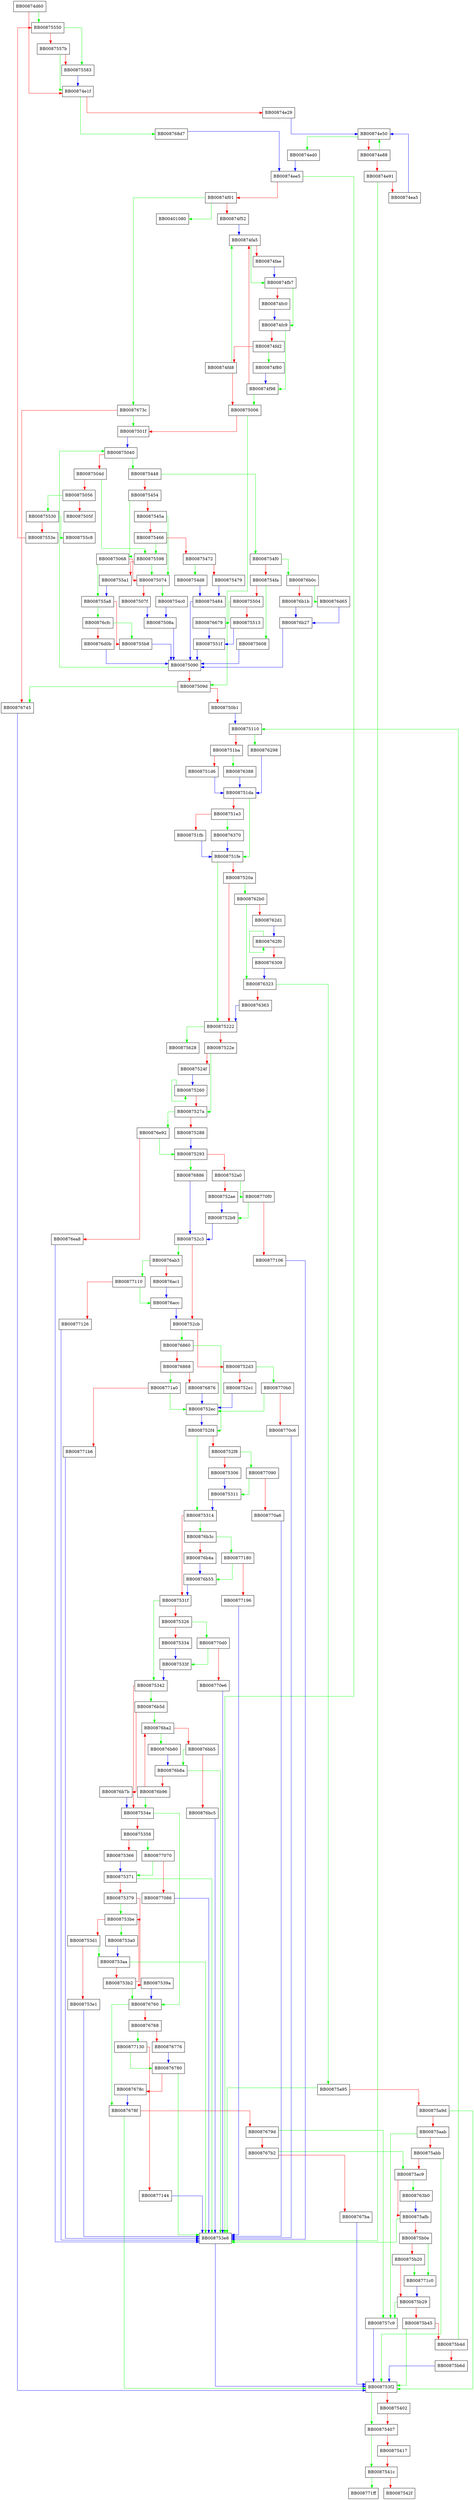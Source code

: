 digraph printf_positional {
  node [shape="box"];
  graph [splines=ortho];
  BB00874d60 -> BB00875550 [color="green"];
  BB00874d60 -> BB00874e1f [color="red"];
  BB00874e1f -> BB008768d7 [color="green"];
  BB00874e1f -> BB00874e29 [color="red"];
  BB00874e29 -> BB00874e50 [color="blue"];
  BB00874e50 -> BB00874ed0 [color="green"];
  BB00874e50 -> BB00874e88 [color="red"];
  BB00874e88 -> BB00874e50 [color="green"];
  BB00874e88 -> BB00874e91 [color="red"];
  BB00874e91 -> BB008753e8 [color="green"];
  BB00874e91 -> BB00874ea5 [color="red"];
  BB00874ea5 -> BB00874e50 [color="blue"];
  BB00874ed0 -> BB00874ee5 [color="blue"];
  BB00874ee5 -> BB008753e8 [color="green"];
  BB00874ee5 -> BB00874f01 [color="red"];
  BB00874f01 -> BB00401080 [color="green"];
  BB00874f01 -> BB0087673c [color="green"];
  BB00874f01 -> BB00874f52 [color="red"];
  BB00874f52 -> BB00874fa5 [color="blue"];
  BB00874f80 -> BB00874f98 [color="blue"];
  BB00874f98 -> BB00875006 [color="green"];
  BB00874f98 -> BB00874fa5 [color="red"];
  BB00874fa5 -> BB00874fb7 [color="green"];
  BB00874fa5 -> BB00874fae [color="red"];
  BB00874fae -> BB00874fb7 [color="blue"];
  BB00874fb7 -> BB00874fc9 [color="green"];
  BB00874fb7 -> BB00874fc0 [color="red"];
  BB00874fc0 -> BB00874fc9 [color="blue"];
  BB00874fc9 -> BB00874f98 [color="green"];
  BB00874fc9 -> BB00874fd2 [color="red"];
  BB00874fd2 -> BB00874f80 [color="green"];
  BB00874fd2 -> BB00874fd8 [color="red"];
  BB00874fd8 -> BB00874fa5 [color="green"];
  BB00874fd8 -> BB00875006 [color="red"];
  BB00875006 -> BB0087509d [color="green"];
  BB00875006 -> BB0087501f [color="red"];
  BB0087501f -> BB00875040 [color="blue"];
  BB00875040 -> BB00875448 [color="green"];
  BB00875040 -> BB0087504d [color="red"];
  BB0087504d -> BB00875598 [color="green"];
  BB0087504d -> BB00875056 [color="red"];
  BB00875056 -> BB00875530 [color="green"];
  BB00875056 -> BB0087505f [color="red"];
  BB00875068 -> BB008755a8 [color="green"];
  BB00875068 -> BB00875074 [color="red"];
  BB00875074 -> BB008754c0 [color="green"];
  BB00875074 -> BB0087507f [color="red"];
  BB0087507f -> BB0087508a [color="blue"];
  BB0087508a -> BB00875090 [color="blue"];
  BB00875090 -> BB00875040 [color="green"];
  BB00875090 -> BB0087509d [color="red"];
  BB0087509d -> BB00876745 [color="green"];
  BB0087509d -> BB008750b1 [color="red"];
  BB008750b1 -> BB00875110 [color="blue"];
  BB00875110 -> BB00876298 [color="green"];
  BB00875110 -> BB008751ba [color="red"];
  BB008751ba -> BB00876388 [color="green"];
  BB008751ba -> BB008751d6 [color="red"];
  BB008751d6 -> BB008751da [color="blue"];
  BB008751da -> BB008751fe [color="green"];
  BB008751da -> BB008751e3 [color="red"];
  BB008751e3 -> BB00876370 [color="green"];
  BB008751e3 -> BB008751fb [color="red"];
  BB008751fb -> BB008751fe [color="blue"];
  BB008751fe -> BB00875222 [color="green"];
  BB008751fe -> BB0087520a [color="red"];
  BB0087520a -> BB008762b0 [color="green"];
  BB0087520a -> BB00875222 [color="red"];
  BB00875222 -> BB00875628 [color="green"];
  BB00875222 -> BB0087522e [color="red"];
  BB0087522e -> BB0087527a [color="green"];
  BB0087522e -> BB0087524f [color="red"];
  BB0087524f -> BB00875260 [color="blue"];
  BB00875260 -> BB00875260 [color="green"];
  BB00875260 -> BB0087527a [color="red"];
  BB0087527a -> BB00876e92 [color="green"];
  BB0087527a -> BB00875288 [color="red"];
  BB00875288 -> BB00875293 [color="blue"];
  BB00875293 -> BB00876886 [color="green"];
  BB00875293 -> BB008752a0 [color="red"];
  BB008752a0 -> BB008770f0 [color="green"];
  BB008752a0 -> BB008752ae [color="red"];
  BB008752ae -> BB008752b9 [color="blue"];
  BB008752b9 -> BB008752c3 [color="blue"];
  BB008752c3 -> BB00876ab3 [color="green"];
  BB008752c3 -> BB008752cb [color="red"];
  BB008752cb -> BB00876860 [color="green"];
  BB008752cb -> BB008752d3 [color="red"];
  BB008752d3 -> BB008770b0 [color="green"];
  BB008752d3 -> BB008752e1 [color="red"];
  BB008752e1 -> BB008752ec [color="blue"];
  BB008752ec -> BB008752f4 [color="blue"];
  BB008752f4 -> BB00875314 [color="green"];
  BB008752f4 -> BB008752f8 [color="red"];
  BB008752f8 -> BB00877090 [color="green"];
  BB008752f8 -> BB00875306 [color="red"];
  BB00875306 -> BB00875311 [color="blue"];
  BB00875311 -> BB00875314 [color="blue"];
  BB00875314 -> BB00876b3c [color="green"];
  BB00875314 -> BB0087531f [color="red"];
  BB0087531f -> BB00875342 [color="green"];
  BB0087531f -> BB00875326 [color="red"];
  BB00875326 -> BB008770d0 [color="green"];
  BB00875326 -> BB00875334 [color="red"];
  BB00875334 -> BB0087533f [color="blue"];
  BB0087533f -> BB00875342 [color="blue"];
  BB00875342 -> BB00876b5d [color="green"];
  BB00875342 -> BB0087534e [color="red"];
  BB0087534e -> BB00876760 [color="green"];
  BB0087534e -> BB00875358 [color="red"];
  BB00875358 -> BB00877070 [color="green"];
  BB00875358 -> BB00875366 [color="red"];
  BB00875366 -> BB00875371 [color="blue"];
  BB00875371 -> BB008753e8 [color="green"];
  BB00875371 -> BB00875379 [color="red"];
  BB00875379 -> BB008753be [color="green"];
  BB00875379 -> BB0087539a [color="red"];
  BB0087539a -> BB00876760 [color="blue"];
  BB008753a0 -> BB008753aa [color="blue"];
  BB008753aa -> BB008753e8 [color="green"];
  BB008753aa -> BB008753b2 [color="red"];
  BB008753b2 -> BB00876760 [color="green"];
  BB008753b2 -> BB008753be [color="red"];
  BB008753be -> BB008753a0 [color="green"];
  BB008753be -> BB008753d1 [color="red"];
  BB008753d1 -> BB008753aa [color="green"];
  BB008753d1 -> BB008753e1 [color="red"];
  BB008753e1 -> BB008753e8 [color="blue"];
  BB008753e8 -> BB008753f2 [color="blue"];
  BB008753f2 -> BB00875407 [color="green"];
  BB008753f2 -> BB00875402 [color="red"];
  BB00875402 -> BB00875407 [color="red"];
  BB00875407 -> BB0087541c [color="green"];
  BB00875407 -> BB00875417 [color="red"];
  BB00875417 -> BB0087541c [color="red"];
  BB0087541c -> BB008771ff [color="green"];
  BB0087541c -> BB0087542f [color="red"];
  BB00875448 -> BB008754f0 [color="green"];
  BB00875448 -> BB00875454 [color="red"];
  BB00875454 -> BB00875068 [color="green"];
  BB00875454 -> BB0087545a [color="red"];
  BB0087545a -> BB00875074 [color="green"];
  BB0087545a -> BB00875466 [color="red"];
  BB00875466 -> BB00875598 [color="green"];
  BB00875466 -> BB00875472 [color="red"];
  BB00875472 -> BB008754d8 [color="green"];
  BB00875472 -> BB00875479 [color="red"];
  BB00875479 -> BB00875484 [color="blue"];
  BB00875484 -> BB00875090 [color="blue"];
  BB008754c0 -> BB0087508a [color="blue"];
  BB008754d8 -> BB00875484 [color="blue"];
  BB008754f0 -> BB00876b0c [color="green"];
  BB008754f0 -> BB008754fa [color="red"];
  BB008754fa -> BB00875608 [color="green"];
  BB008754fa -> BB00875504 [color="red"];
  BB00875504 -> BB00876679 [color="green"];
  BB00875504 -> BB00875513 [color="red"];
  BB00875513 -> BB0087551f [color="blue"];
  BB0087551f -> BB00875090 [color="blue"];
  BB00875530 -> BB008755c8 [color="green"];
  BB00875530 -> BB0087553e [color="red"];
  BB0087553e -> BB00875550 [color="red"];
  BB00875550 -> BB00875583 [color="green"];
  BB00875550 -> BB0087557b [color="red"];
  BB0087557b -> BB00874e1f [color="green"];
  BB0087557b -> BB00875583 [color="red"];
  BB00875583 -> BB00874e1f [color="blue"];
  BB00875598 -> BB00875074 [color="green"];
  BB00875598 -> BB008755a1 [color="red"];
  BB008755a1 -> BB008755a8 [color="blue"];
  BB008755a8 -> BB00876cfc [color="green"];
  BB008755a8 -> BB008755b8 [color="red"];
  BB008755b8 -> BB00875090 [color="blue"];
  BB00875608 -> BB00875090 [color="blue"];
  BB008757c9 -> BB008753f2 [color="blue"];
  BB00875a95 -> BB008753e8 [color="green"];
  BB00875a95 -> BB00875a9d [color="red"];
  BB00875a9d -> BB008753f2 [color="green"];
  BB00875a9d -> BB00875aab [color="red"];
  BB00875aab -> BB008757c9 [color="green"];
  BB00875aab -> BB00875abb [color="red"];
  BB00875abb -> BB008753f2 [color="green"];
  BB00875abb -> BB00875ac9 [color="red"];
  BB00875ac9 -> BB008763b0 [color="green"];
  BB00875ac9 -> BB00875afb [color="red"];
  BB00875afb -> BB008753e8 [color="green"];
  BB00875afb -> BB00875b0e [color="red"];
  BB00875b0e -> BB008771c0 [color="green"];
  BB00875b0e -> BB00875b20 [color="red"];
  BB00875b20 -> BB008771c0 [color="green"];
  BB00875b20 -> BB00875b29 [color="red"];
  BB00875b29 -> BB008757c9 [color="green"];
  BB00875b29 -> BB00875b45 [color="red"];
  BB00875b45 -> BB008753f2 [color="green"];
  BB00875b45 -> BB00875b4d [color="red"];
  BB00875b4d -> BB00875110 [color="green"];
  BB00875b4d -> BB00875b6d [color="red"];
  BB00875b6d -> BB008753f2 [color="blue"];
  BB00876298 -> BB008751da [color="blue"];
  BB008762b0 -> BB00876323 [color="green"];
  BB008762b0 -> BB008762d1 [color="red"];
  BB008762d1 -> BB008762f0 [color="blue"];
  BB008762f0 -> BB008762f0 [color="green"];
  BB008762f0 -> BB00876309 [color="red"];
  BB00876309 -> BB00876323 [color="blue"];
  BB00876323 -> BB00875a95 [color="green"];
  BB00876323 -> BB00876363 [color="red"];
  BB00876363 -> BB00875222 [color="blue"];
  BB00876370 -> BB008751fe [color="blue"];
  BB00876388 -> BB008751da [color="blue"];
  BB008763b0 -> BB00875afb [color="blue"];
  BB00876679 -> BB0087551f [color="blue"];
  BB0087673c -> BB0087501f [color="green"];
  BB0087673c -> BB00876745 [color="red"];
  BB00876745 -> BB008753f2 [color="blue"];
  BB00876760 -> BB0087678f [color="green"];
  BB00876760 -> BB00876768 [color="red"];
  BB00876768 -> BB00877130 [color="green"];
  BB00876768 -> BB00876776 [color="red"];
  BB00876776 -> BB00876780 [color="blue"];
  BB00876780 -> BB008753e8 [color="green"];
  BB00876780 -> BB0087678c [color="red"];
  BB0087678c -> BB0087678f [color="blue"];
  BB0087678f -> BB008753f2 [color="green"];
  BB0087678f -> BB0087679d [color="red"];
  BB0087679d -> BB008757c9 [color="green"];
  BB0087679d -> BB008767b2 [color="red"];
  BB008767b2 -> BB00875ac9 [color="green"];
  BB008767b2 -> BB008767ba [color="red"];
  BB008767ba -> BB008753f2 [color="blue"];
  BB00876860 -> BB008752f4 [color="green"];
  BB00876860 -> BB00876868 [color="red"];
  BB00876868 -> BB008771a0 [color="green"];
  BB00876868 -> BB00876876 [color="red"];
  BB00876876 -> BB008752ec [color="blue"];
  BB00876886 -> BB008752c3 [color="blue"];
  BB008768d7 -> BB00874ee5 [color="blue"];
  BB00876ab3 -> BB00877110 [color="green"];
  BB00876ab3 -> BB00876ac1 [color="red"];
  BB00876ac1 -> BB00876acc [color="blue"];
  BB00876acc -> BB008752cb [color="blue"];
  BB00876b0c -> BB00876d65 [color="green"];
  BB00876b0c -> BB00876b1b [color="red"];
  BB00876b1b -> BB00876b27 [color="blue"];
  BB00876b27 -> BB00875090 [color="blue"];
  BB00876b3c -> BB00877180 [color="green"];
  BB00876b3c -> BB00876b4a [color="red"];
  BB00876b4a -> BB00876b55 [color="blue"];
  BB00876b55 -> BB0087531f [color="blue"];
  BB00876b5d -> BB00876ba2 [color="green"];
  BB00876b5d -> BB00876b7b [color="red"];
  BB00876b7b -> BB0087534e [color="blue"];
  BB00876b80 -> BB00876b8a [color="blue"];
  BB00876b8a -> BB008753e8 [color="green"];
  BB00876b8a -> BB00876b96 [color="red"];
  BB00876b96 -> BB0087534e [color="green"];
  BB00876b96 -> BB00876ba2 [color="red"];
  BB00876ba2 -> BB00876b80 [color="green"];
  BB00876ba2 -> BB00876bb5 [color="red"];
  BB00876bb5 -> BB00876b8a [color="green"];
  BB00876bb5 -> BB00876bc5 [color="red"];
  BB00876bc5 -> BB008753e8 [color="blue"];
  BB00876cfc -> BB008755b8 [color="green"];
  BB00876cfc -> BB00876d0b [color="red"];
  BB00876d0b -> BB00875090 [color="blue"];
  BB00876d65 -> BB00876b27 [color="blue"];
  BB00876e92 -> BB00875293 [color="green"];
  BB00876e92 -> BB00876ea8 [color="red"];
  BB00876ea8 -> BB008753e8 [color="blue"];
  BB00877070 -> BB00875371 [color="green"];
  BB00877070 -> BB00877086 [color="red"];
  BB00877086 -> BB008753e8 [color="blue"];
  BB00877090 -> BB00875311 [color="green"];
  BB00877090 -> BB008770a6 [color="red"];
  BB008770a6 -> BB008753e8 [color="blue"];
  BB008770b0 -> BB008752ec [color="green"];
  BB008770b0 -> BB008770c6 [color="red"];
  BB008770c6 -> BB008753e8 [color="blue"];
  BB008770d0 -> BB0087533f [color="green"];
  BB008770d0 -> BB008770e6 [color="red"];
  BB008770e6 -> BB008753e8 [color="blue"];
  BB008770f0 -> BB008752b9 [color="green"];
  BB008770f0 -> BB00877106 [color="red"];
  BB00877106 -> BB008753e8 [color="blue"];
  BB00877110 -> BB00876acc [color="green"];
  BB00877110 -> BB00877126 [color="red"];
  BB00877126 -> BB008753e8 [color="blue"];
  BB00877130 -> BB00876780 [color="green"];
  BB00877130 -> BB00877144 [color="red"];
  BB00877144 -> BB008753e8 [color="blue"];
  BB00877180 -> BB00876b55 [color="green"];
  BB00877180 -> BB00877196 [color="red"];
  BB00877196 -> BB008753e8 [color="blue"];
  BB008771a0 -> BB008752ec [color="green"];
  BB008771a0 -> BB008771b6 [color="red"];
  BB008771b6 -> BB008753e8 [color="blue"];
  BB008771c0 -> BB00875b29 [color="blue"];
}